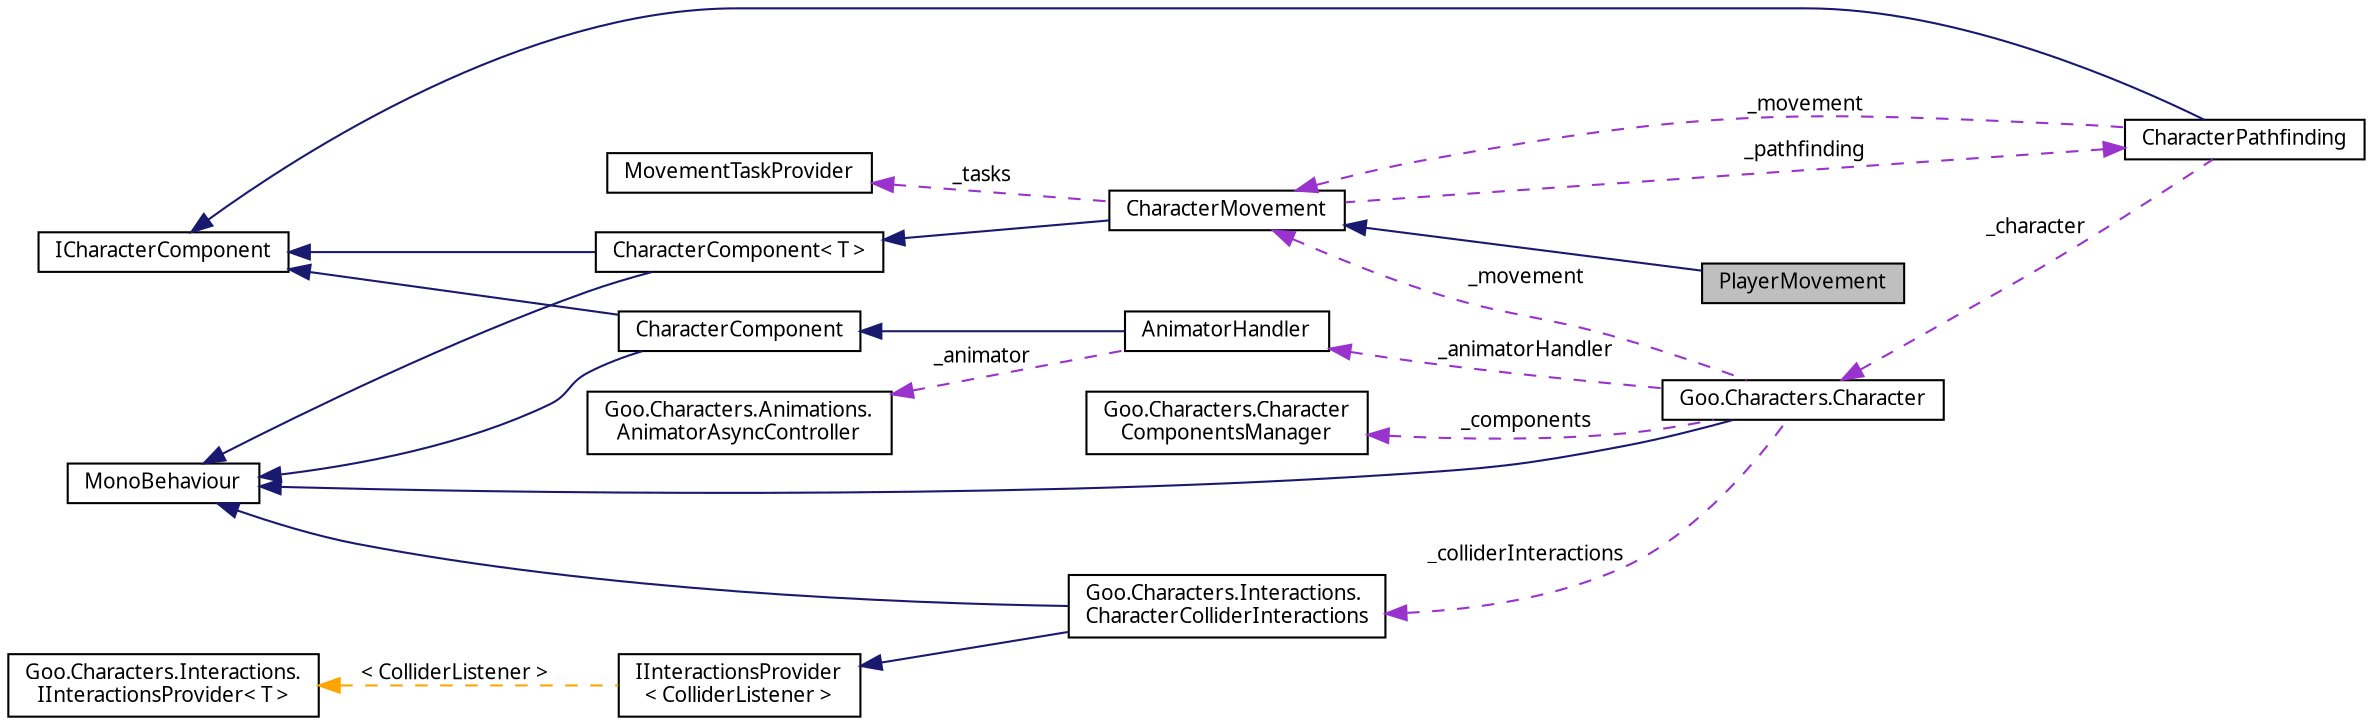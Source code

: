 digraph "PlayerMovement"
{
 // LATEX_PDF_SIZE
  edge [fontname="Calibrii",fontsize="10",labelfontname="Calibrii",labelfontsize="10"];
  node [fontname="Calibrii",fontsize="10",shape=record];
  rankdir="LR";
  Node1 [label="PlayerMovement",height=0.2,width=0.4,color="black", fillcolor="grey75", style="filled", fontcolor="black",tooltip=" "];
  Node2 -> Node1 [dir="back",color="midnightblue",fontsize="10",style="solid",fontname="Calibrii"];
  Node2 [label="CharacterMovement",height=0.2,width=0.4,color="black", fillcolor="white", style="filled",URL="$d1/dbf/classCharacterMovement.html",tooltip=" "];
  Node3 -> Node2 [dir="back",color="midnightblue",fontsize="10",style="solid",fontname="Calibrii"];
  Node3 [label="CharacterComponent\< T \>",height=0.2,width=0.4,color="black", fillcolor="white", style="filled",URL="$d2/d2c/classGoo_1_1Characters_1_1CharacterComponent.html",tooltip=" "];
  Node4 -> Node3 [dir="back",color="midnightblue",fontsize="10",style="solid",fontname="Calibrii"];
  Node4 [label="MonoBehaviour",height=0.2,width=0.4,color="black", fillcolor="white", style="filled",tooltip=" "];
  Node5 -> Node3 [dir="back",color="midnightblue",fontsize="10",style="solid",fontname="Calibrii"];
  Node5 [label="ICharacterComponent",height=0.2,width=0.4,color="black", fillcolor="white", style="filled",URL="$d6/d11/interfaceGoo_1_1Characters_1_1ICharacterComponent.html",tooltip=" "];
  Node6 -> Node2 [dir="back",color="darkorchid3",fontsize="10",style="dashed",label=" _pathfinding" ,fontname="Calibrii"];
  Node6 [label="CharacterPathfinding",height=0.2,width=0.4,color="black", fillcolor="white", style="filled",URL="$df/dd3/classCharacterPathfinding.html",tooltip=" "];
  Node5 -> Node6 [dir="back",color="midnightblue",fontsize="10",style="solid",fontname="Calibrii"];
  Node7 -> Node6 [dir="back",color="darkorchid3",fontsize="10",style="dashed",label=" _character" ,fontname="Calibrii"];
  Node7 [label="Goo.Characters.Character",height=0.2,width=0.4,color="black", fillcolor="white", style="filled",URL="$d0/d97/classGoo_1_1Characters_1_1Character.html",tooltip=" "];
  Node4 -> Node7 [dir="back",color="midnightblue",fontsize="10",style="solid",fontname="Calibrii"];
  Node8 -> Node7 [dir="back",color="darkorchid3",fontsize="10",style="dashed",label=" _components" ,fontname="Calibrii"];
  Node8 [label="Goo.Characters.Character\lComponentsManager",height=0.2,width=0.4,color="black", fillcolor="white", style="filled",URL="$d8/d2e/classGoo_1_1Characters_1_1CharacterComponentsManager.html",tooltip=" "];
  Node2 -> Node7 [dir="back",color="darkorchid3",fontsize="10",style="dashed",label=" _movement" ,fontname="Calibrii"];
  Node9 -> Node7 [dir="back",color="darkorchid3",fontsize="10",style="dashed",label=" _animatorHandler" ,fontname="Calibrii"];
  Node9 [label="AnimatorHandler",height=0.2,width=0.4,color="black", fillcolor="white", style="filled",URL="$d2/d76/classAnimatorHandler.html",tooltip=" "];
  Node10 -> Node9 [dir="back",color="midnightblue",fontsize="10",style="solid",fontname="Calibrii"];
  Node10 [label="CharacterComponent",height=0.2,width=0.4,color="black", fillcolor="white", style="filled",URL="$d2/d2c/classGoo_1_1Characters_1_1CharacterComponent.html",tooltip=" "];
  Node4 -> Node10 [dir="back",color="midnightblue",fontsize="10",style="solid",fontname="Calibrii"];
  Node5 -> Node10 [dir="back",color="midnightblue",fontsize="10",style="solid",fontname="Calibrii"];
  Node11 -> Node9 [dir="back",color="darkorchid3",fontsize="10",style="dashed",label=" _animator" ,fontname="Calibrii"];
  Node11 [label="Goo.Characters.Animations.\lAnimatorAsyncController",height=0.2,width=0.4,color="black", fillcolor="white", style="filled",URL="$db/da9/classGoo_1_1Characters_1_1Animations_1_1AnimatorAsyncController.html",tooltip=" "];
  Node12 -> Node7 [dir="back",color="darkorchid3",fontsize="10",style="dashed",label=" _colliderInteractions" ,fontname="Calibrii"];
  Node12 [label="Goo.Characters.Interactions.\lCharacterColliderInteractions",height=0.2,width=0.4,color="black", fillcolor="white", style="filled",URL="$de/d8c/classGoo_1_1Characters_1_1Interactions_1_1CharacterColliderInteractions.html",tooltip=" "];
  Node4 -> Node12 [dir="back",color="midnightblue",fontsize="10",style="solid",fontname="Calibrii"];
  Node13 -> Node12 [dir="back",color="midnightblue",fontsize="10",style="solid",fontname="Calibrii"];
  Node13 [label="IInteractionsProvider\l\< ColliderListener \>",height=0.2,width=0.4,color="black", fillcolor="white", style="filled",URL="$df/d29/interfaceGoo_1_1Characters_1_1Interactions_1_1IInteractionsProvider.html",tooltip=" "];
  Node14 -> Node13 [dir="back",color="orange",fontsize="10",style="dashed",label=" \< ColliderListener \>" ,fontname="Calibrii"];
  Node14 [label="Goo.Characters.Interactions.\lIInteractionsProvider\< T \>",height=0.2,width=0.4,color="black", fillcolor="white", style="filled",URL="$df/d29/interfaceGoo_1_1Characters_1_1Interactions_1_1IInteractionsProvider.html",tooltip=" "];
  Node2 -> Node6 [dir="back",color="darkorchid3",fontsize="10",style="dashed",label=" _movement" ,fontname="Calibrii"];
  Node15 -> Node2 [dir="back",color="darkorchid3",fontsize="10",style="dashed",label=" _tasks" ,fontname="Calibrii"];
  Node15 [label="MovementTaskProvider",height=0.2,width=0.4,color="black", fillcolor="white", style="filled",URL="$d7/d68/classMovementTaskProvider.html",tooltip=" "];
}
